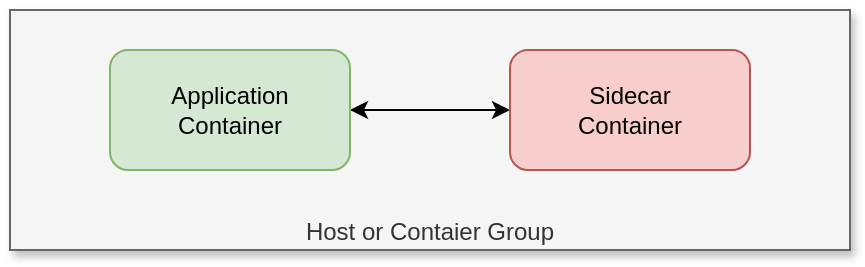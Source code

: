 <mxfile version="12.2.4" pages="1"><diagram id="xExou2Qof0DDnWN7iRZf" name="Pagina-1"><mxGraphModel dx="279" dy="244" grid="1" gridSize="10" guides="1" tooltips="1" connect="1" arrows="1" fold="1" page="1" pageScale="1" pageWidth="827" pageHeight="1169" math="0" shadow="0"><root><mxCell id="0"/><mxCell id="1" parent="0"/><mxCell id="0OGLCGp9v0zLVXmdjQwk-6" value="Host or Contaier Group" style="rounded=0;whiteSpace=wrap;html=1;verticalAlign=bottom;fillColor=#f5f5f5;strokeColor=#666666;fontColor=#333333;sketch=0;shadow=1;glass=0;" parent="1" vertex="1"><mxGeometry x="170" y="170" width="420" height="120" as="geometry"/></mxCell><mxCell id="0OGLCGp9v0zLVXmdjQwk-4" value="" style="edgeStyle=orthogonalEdgeStyle;rounded=0;orthogonalLoop=1;jettySize=auto;html=1;startArrow=classic;startFill=1;shadow=0;" parent="1" source="0OGLCGp9v0zLVXmdjQwk-2" target="0OGLCGp9v0zLVXmdjQwk-3" edge="1"><mxGeometry relative="1" as="geometry"/></mxCell><mxCell id="0OGLCGp9v0zLVXmdjQwk-2" value="Application&lt;br&gt;Container" style="rounded=1;whiteSpace=wrap;html=1;fillColor=#d5e8d4;strokeColor=#82b366;sketch=0;shadow=0;" parent="1" vertex="1"><mxGeometry x="220" y="190" width="120" height="60" as="geometry"/></mxCell><mxCell id="0OGLCGp9v0zLVXmdjQwk-3" value="Sidecar&lt;br&gt;Container" style="rounded=1;whiteSpace=wrap;html=1;fillColor=#f8cecc;strokeColor=#b85450;sketch=0;glass=0;shadow=0;" parent="1" vertex="1"><mxGeometry x="420" y="190" width="120" height="60" as="geometry"/></mxCell></root></mxGraphModel></diagram></mxfile>